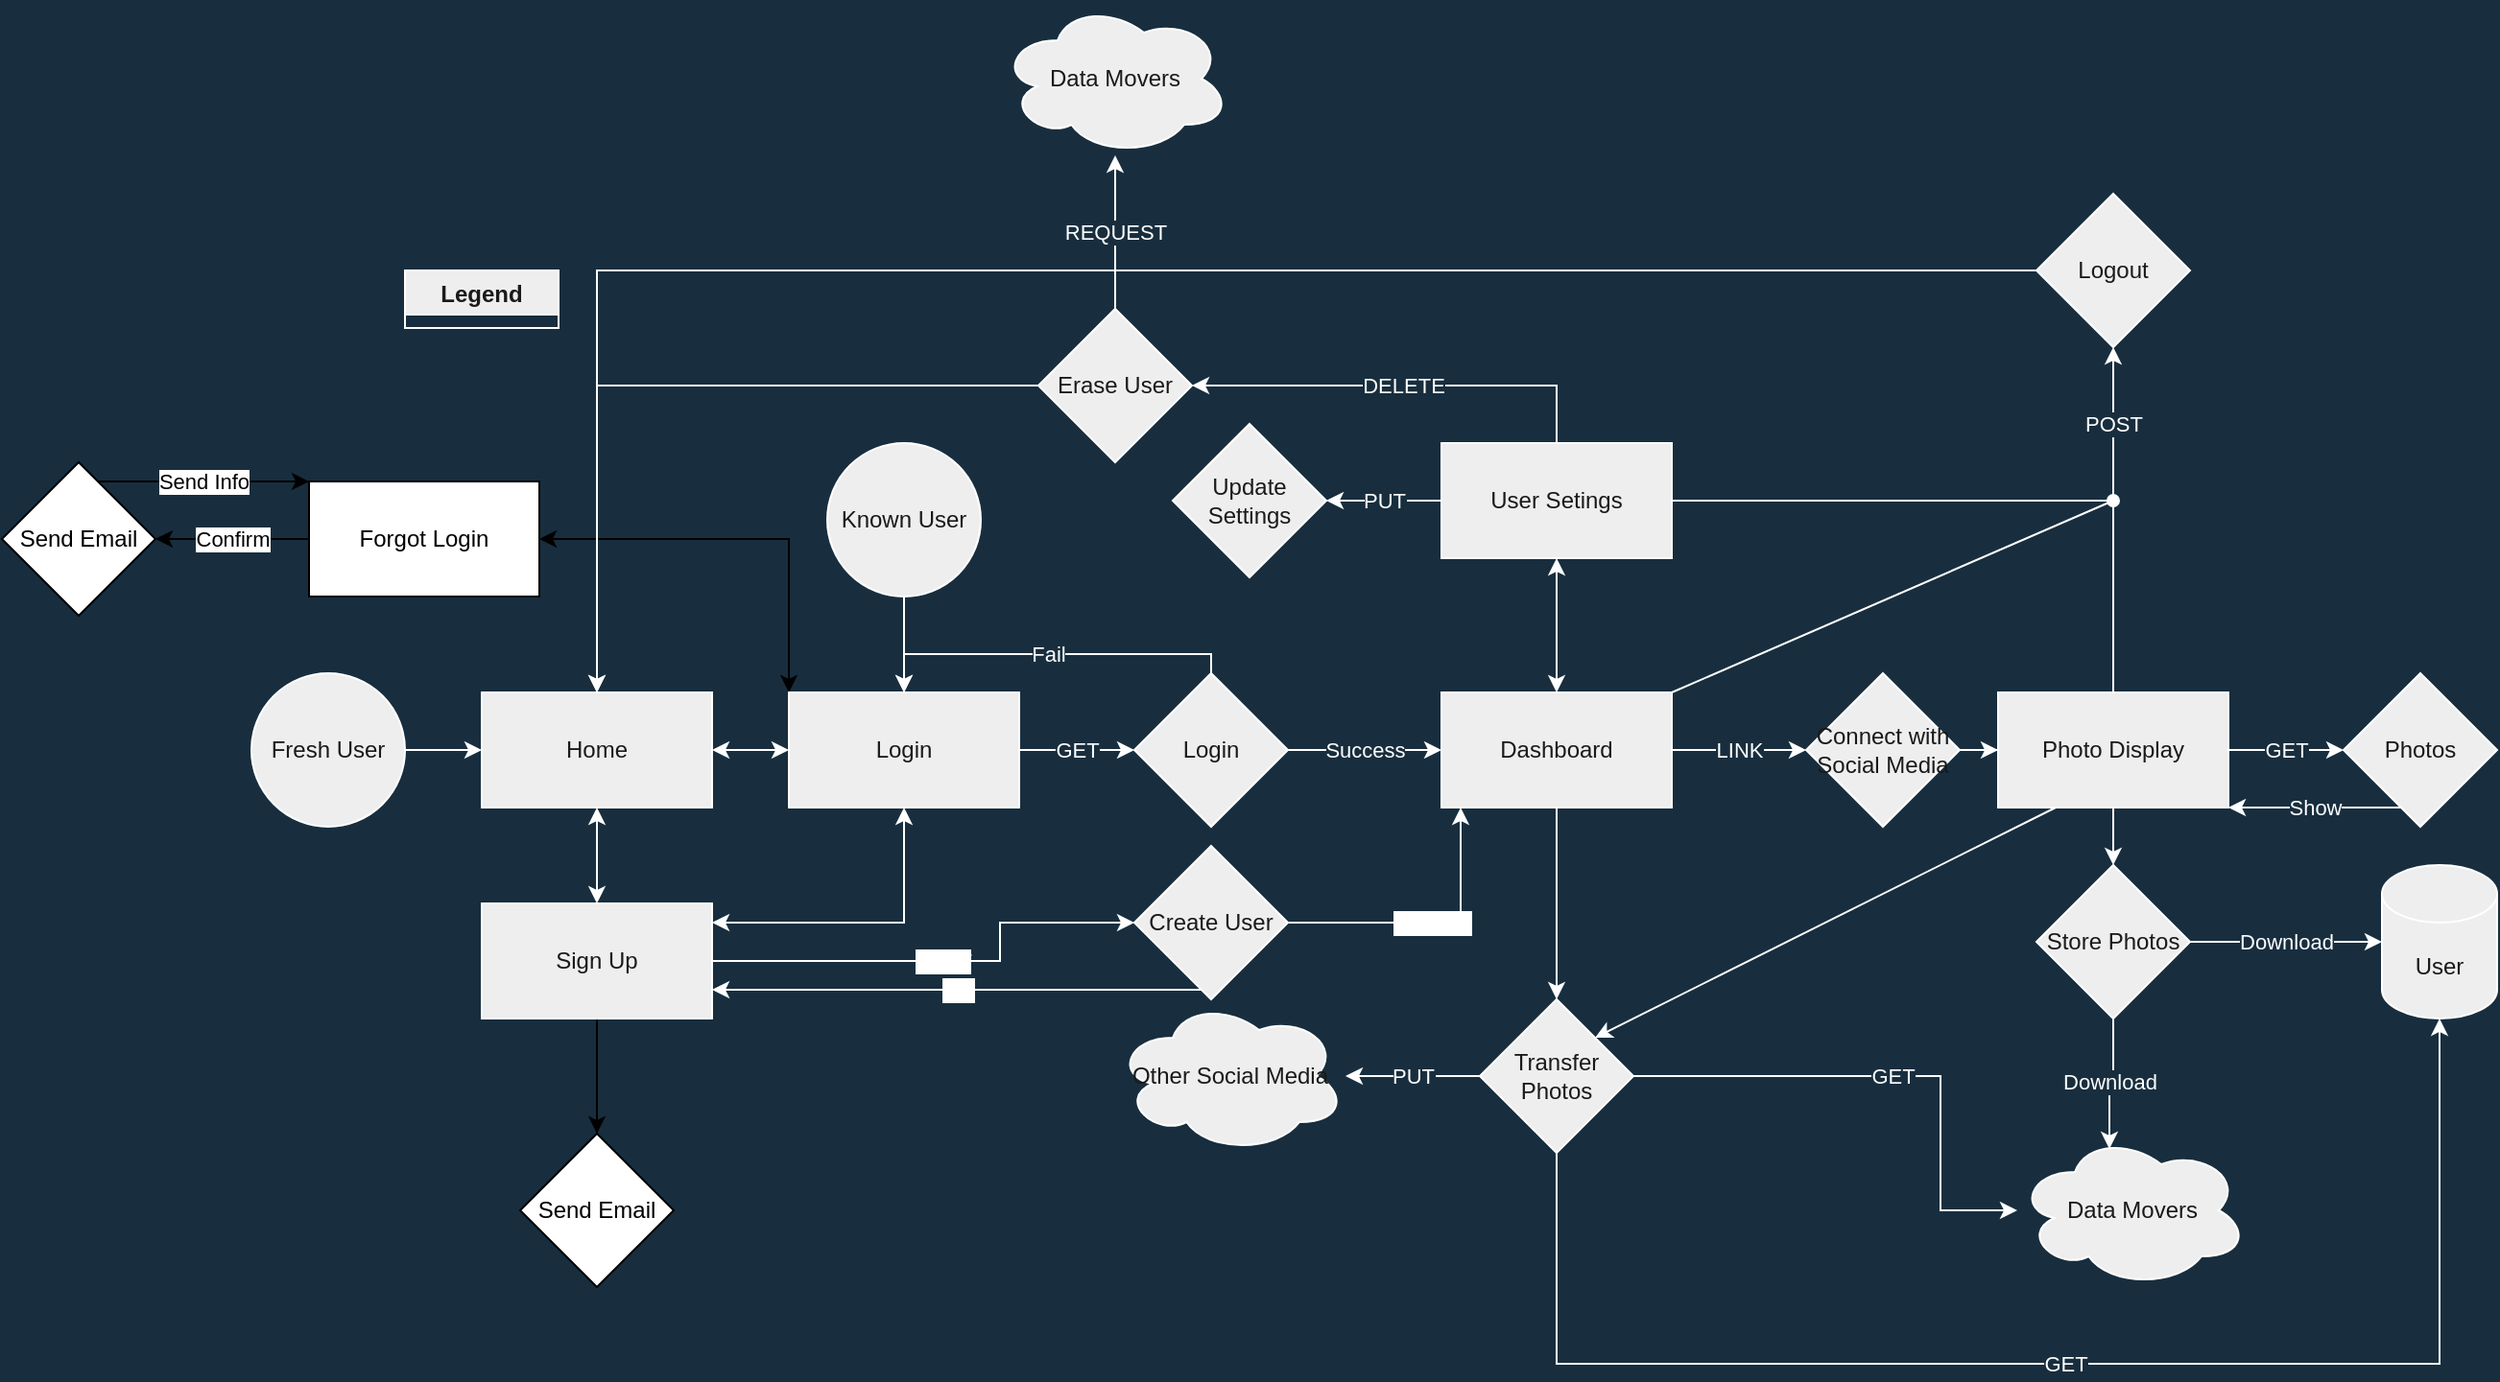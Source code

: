 <mxfile version="20.2.4" type="github">
  <diagram id="lh1zM67g_Hy6dqLlL-dk" name="Page-1">
    <mxGraphModel dx="1822" dy="1239" grid="1" gridSize="10" guides="1" tooltips="1" connect="1" arrows="1" fold="1" page="0" pageScale="1" pageWidth="1100" pageHeight="850" background="#182E3E" math="0" shadow="0">
      <root>
        <mxCell id="0" />
        <mxCell id="1" parent="0" />
        <mxCell id="sRocoR6KCOKyxxY12Ehh-2" style="edgeStyle=orthogonalEdgeStyle;rounded=0;orthogonalLoop=1;jettySize=auto;html=1;entryX=0.5;entryY=0;entryDx=0;entryDy=0;fontColor=#FFFFFF;strokeColor=#FFFFFF;endArrow=classic;endFill=1;startArrow=classic;startFill=1;" parent="1" source="9BnDRoiO5koBL8PmgJbh-1" target="sRocoR6KCOKyxxY12Ehh-1" edge="1">
          <mxGeometry relative="1" as="geometry" />
        </mxCell>
        <mxCell id="9BnDRoiO5koBL8PmgJbh-1" value="Home" style="rounded=0;whiteSpace=wrap;html=1;fillColor=#EEEEEE;strokeColor=#FFFFFF;fontColor=#1A1A1A;" parent="1" vertex="1">
          <mxGeometry x="50" y="260" width="120" height="60" as="geometry" />
        </mxCell>
        <mxCell id="5MRn0iw3YMrf1xmMsXha-25" style="edgeStyle=orthogonalEdgeStyle;rounded=0;orthogonalLoop=1;jettySize=auto;html=1;fontColor=#FFFFFF;endArrow=none;endFill=0;strokeColor=#FFFFFF;labelBackgroundColor=#182E3E;" parent="1" source="9BnDRoiO5koBL8PmgJbh-2" edge="1">
          <mxGeometry relative="1" as="geometry">
            <mxPoint x="900" y="160" as="targetPoint" />
          </mxGeometry>
        </mxCell>
        <mxCell id="5MRn0iw3YMrf1xmMsXha-66" value="GET" style="edgeStyle=orthogonalEdgeStyle;rounded=0;orthogonalLoop=1;jettySize=auto;html=1;entryX=0;entryY=0.5;entryDx=0;entryDy=0;fontColor=#FFFFFF;startArrow=none;startFill=0;endArrow=classic;endFill=1;strokeColor=#FFFFFF;labelBackgroundColor=#182E3E;" parent="1" source="9BnDRoiO5koBL8PmgJbh-2" target="9BnDRoiO5koBL8PmgJbh-9" edge="1">
          <mxGeometry relative="1" as="geometry" />
        </mxCell>
        <mxCell id="5MRn0iw3YMrf1xmMsXha-68" style="edgeStyle=orthogonalEdgeStyle;rounded=0;orthogonalLoop=1;jettySize=auto;html=1;entryX=0.5;entryY=0;entryDx=0;entryDy=0;fontColor=#FFFFFF;startArrow=none;startFill=0;endArrow=classic;endFill=1;strokeColor=#FFFFFF;labelBackgroundColor=#182E3E;" parent="1" source="9BnDRoiO5koBL8PmgJbh-2" target="5MRn0iw3YMrf1xmMsXha-37" edge="1">
          <mxGeometry relative="1" as="geometry" />
        </mxCell>
        <mxCell id="9BnDRoiO5koBL8PmgJbh-2" value="Photo Display" style="rounded=0;whiteSpace=wrap;html=1;fillColor=#EEEEEE;strokeColor=#FFFFFF;fontColor=#1A1A1A;" parent="1" vertex="1">
          <mxGeometry x="840" y="260" width="120" height="60" as="geometry" />
        </mxCell>
        <mxCell id="9BnDRoiO5koBL8PmgJbh-15" value="GET" style="edgeStyle=orthogonalEdgeStyle;rounded=0;orthogonalLoop=1;jettySize=auto;html=1;entryX=0;entryY=0.5;entryDx=0;entryDy=0;labelBackgroundColor=#182E3E;strokeColor=#FFFFFF;fontColor=#FFFFFF;" parent="1" source="9BnDRoiO5koBL8PmgJbh-3" target="9BnDRoiO5koBL8PmgJbh-8" edge="1">
          <mxGeometry relative="1" as="geometry" />
        </mxCell>
        <mxCell id="WNoz3eUofTTveRkiIzlt-5" style="edgeStyle=orthogonalEdgeStyle;rounded=0;orthogonalLoop=1;jettySize=auto;html=1;entryX=1;entryY=0.5;entryDx=0;entryDy=0;startArrow=classic;startFill=1;" edge="1" parent="1" source="9BnDRoiO5koBL8PmgJbh-3" target="WNoz3eUofTTveRkiIzlt-4">
          <mxGeometry relative="1" as="geometry">
            <Array as="points">
              <mxPoint x="210" y="180" />
            </Array>
          </mxGeometry>
        </mxCell>
        <mxCell id="9BnDRoiO5koBL8PmgJbh-3" value="Login" style="rounded=0;whiteSpace=wrap;html=1;fillColor=#EEEEEE;strokeColor=#FFFFFF;fontColor=#1A1A1A;" parent="1" vertex="1">
          <mxGeometry x="210" y="260" width="120" height="60" as="geometry" />
        </mxCell>
        <mxCell id="5MRn0iw3YMrf1xmMsXha-23" style="edgeStyle=orthogonalEdgeStyle;rounded=0;orthogonalLoop=1;jettySize=auto;html=1;fontColor=#FFFFFF;strokeColor=#FFFFFF;endArrow=none;endFill=0;labelBackgroundColor=#182E3E;" parent="1" source="9BnDRoiO5koBL8PmgJbh-4" edge="1">
          <mxGeometry relative="1" as="geometry">
            <mxPoint x="900" y="160" as="targetPoint" />
          </mxGeometry>
        </mxCell>
        <mxCell id="5MRn0iw3YMrf1xmMsXha-36" value="PUT" style="edgeStyle=orthogonalEdgeStyle;rounded=0;orthogonalLoop=1;jettySize=auto;html=1;entryX=1;entryY=0.5;entryDx=0;entryDy=0;fontColor=#FFFFFF;startArrow=none;startFill=0;endArrow=classic;endFill=1;strokeColor=#FFFFFF;labelBackgroundColor=#182E3E;" parent="1" source="9BnDRoiO5koBL8PmgJbh-4" target="5MRn0iw3YMrf1xmMsXha-35" edge="1">
          <mxGeometry relative="1" as="geometry" />
        </mxCell>
        <mxCell id="5MRn0iw3YMrf1xmMsXha-53" value="DELETE" style="edgeStyle=orthogonalEdgeStyle;rounded=0;orthogonalLoop=1;jettySize=auto;html=1;entryX=1;entryY=0.5;entryDx=0;entryDy=0;fontColor=#FFFFFF;startArrow=none;startFill=0;endArrow=classic;endFill=1;strokeColor=#FFFFFF;labelBackgroundColor=#182E3E;" parent="1" source="9BnDRoiO5koBL8PmgJbh-4" target="5MRn0iw3YMrf1xmMsXha-52" edge="1">
          <mxGeometry relative="1" as="geometry">
            <Array as="points">
              <mxPoint x="610" y="100" />
            </Array>
          </mxGeometry>
        </mxCell>
        <mxCell id="9BnDRoiO5koBL8PmgJbh-4" value="User Setings" style="rounded=0;whiteSpace=wrap;html=1;fillColor=#EEEEEE;strokeColor=#FFFFFF;fontColor=#1A1A1A;" parent="1" vertex="1">
          <mxGeometry x="550" y="130" width="120" height="60" as="geometry" />
        </mxCell>
        <mxCell id="5MRn0iw3YMrf1xmMsXha-62" value="LINK" style="edgeStyle=orthogonalEdgeStyle;rounded=0;orthogonalLoop=1;jettySize=auto;html=1;fontColor=#FFFFFF;startArrow=none;startFill=0;endArrow=classic;endFill=1;strokeColor=#FFFFFF;labelBackgroundColor=#182E3E;" parent="1" source="9BnDRoiO5koBL8PmgJbh-5" target="5MRn0iw3YMrf1xmMsXha-57" edge="1">
          <mxGeometry relative="1" as="geometry" />
        </mxCell>
        <mxCell id="5MRn0iw3YMrf1xmMsXha-69" style="edgeStyle=orthogonalEdgeStyle;rounded=0;orthogonalLoop=1;jettySize=auto;html=1;entryX=0.5;entryY=0;entryDx=0;entryDy=0;fontColor=#FFFFFF;startArrow=none;startFill=0;endArrow=classic;endFill=1;strokeColor=#FFFFFF;labelBackgroundColor=#182E3E;" parent="1" source="9BnDRoiO5koBL8PmgJbh-5" target="5MRn0iw3YMrf1xmMsXha-48" edge="1">
          <mxGeometry relative="1" as="geometry" />
        </mxCell>
        <mxCell id="9BnDRoiO5koBL8PmgJbh-5" value="Dashboard" style="rounded=0;whiteSpace=wrap;html=1;fillColor=#EEEEEE;strokeColor=#FFFFFF;fontColor=#1A1A1A;" parent="1" vertex="1">
          <mxGeometry x="550" y="260" width="120" height="60" as="geometry" />
        </mxCell>
        <mxCell id="9BnDRoiO5koBL8PmgJbh-27" style="edgeStyle=orthogonalEdgeStyle;rounded=0;orthogonalLoop=1;jettySize=auto;html=1;entryX=0.5;entryY=0;entryDx=0;entryDy=0;labelBackgroundColor=#182E3E;strokeColor=#FFFFFF;fontColor=#FFFFFF;" parent="1" source="9BnDRoiO5koBL8PmgJbh-7" target="9BnDRoiO5koBL8PmgJbh-1" edge="1">
          <mxGeometry relative="1" as="geometry">
            <Array as="points">
              <mxPoint x="890" y="40" />
              <mxPoint x="110" y="40" />
            </Array>
          </mxGeometry>
        </mxCell>
        <mxCell id="9BnDRoiO5koBL8PmgJbh-7" value="Logout" style="rhombus;whiteSpace=wrap;html=1;fillColor=#EEEEEE;strokeColor=#FFFFFF;fontColor=#1A1A1A;" parent="1" vertex="1">
          <mxGeometry x="860" width="80" height="80" as="geometry" />
        </mxCell>
        <mxCell id="5MRn0iw3YMrf1xmMsXha-9" value="Success" style="edgeStyle=orthogonalEdgeStyle;rounded=0;orthogonalLoop=1;jettySize=auto;html=1;entryX=0;entryY=0.5;entryDx=0;entryDy=0;fontColor=#FFFFFF;strokeColor=#FFFFFF;labelBackgroundColor=#182E3E;" parent="1" source="9BnDRoiO5koBL8PmgJbh-8" target="9BnDRoiO5koBL8PmgJbh-5" edge="1">
          <mxGeometry relative="1" as="geometry" />
        </mxCell>
        <mxCell id="5MRn0iw3YMrf1xmMsXha-11" value="Fail" style="edgeStyle=orthogonalEdgeStyle;rounded=0;orthogonalLoop=1;jettySize=auto;html=1;entryX=0.5;entryY=0;entryDx=0;entryDy=0;fontColor=#FFFFFF;strokeColor=#FFFFFF;labelBackgroundColor=#182E3E;" parent="1" source="9BnDRoiO5koBL8PmgJbh-8" target="9BnDRoiO5koBL8PmgJbh-3" edge="1">
          <mxGeometry relative="1" as="geometry">
            <Array as="points">
              <mxPoint x="370" y="240" />
              <mxPoint x="70" y="240" />
            </Array>
          </mxGeometry>
        </mxCell>
        <mxCell id="9BnDRoiO5koBL8PmgJbh-8" value="Login" style="rhombus;whiteSpace=wrap;html=1;fillColor=#EEEEEE;strokeColor=#FFFFFF;fontColor=#1A1A1A;" parent="1" vertex="1">
          <mxGeometry x="390" y="250" width="80" height="80" as="geometry" />
        </mxCell>
        <mxCell id="5MRn0iw3YMrf1xmMsXha-67" value="Show" style="edgeStyle=orthogonalEdgeStyle;rounded=0;orthogonalLoop=1;jettySize=auto;html=1;entryX=1;entryY=1;entryDx=0;entryDy=0;fontColor=#FFFFFF;startArrow=none;startFill=0;endArrow=classic;endFill=1;strokeColor=#FFFFFF;labelBackgroundColor=#182E3E;" parent="1" source="9BnDRoiO5koBL8PmgJbh-9" target="9BnDRoiO5koBL8PmgJbh-2" edge="1">
          <mxGeometry relative="1" as="geometry">
            <Array as="points">
              <mxPoint x="980" y="320" />
              <mxPoint x="980" y="320" />
            </Array>
          </mxGeometry>
        </mxCell>
        <mxCell id="9BnDRoiO5koBL8PmgJbh-9" value="Photos" style="rhombus;whiteSpace=wrap;html=1;fillColor=#EEEEEE;strokeColor=#FFFFFF;fontColor=#1A1A1A;" parent="1" vertex="1">
          <mxGeometry x="1020" y="250" width="80" height="80" as="geometry" />
        </mxCell>
        <mxCell id="9BnDRoiO5koBL8PmgJbh-22" value="" style="endArrow=classic;startArrow=classic;html=1;rounded=0;entryX=0.5;entryY=1;entryDx=0;entryDy=0;exitX=0.5;exitY=0;exitDx=0;exitDy=0;labelBackgroundColor=#182E3E;strokeColor=#FFFFFF;fontColor=#FFFFFF;" parent="1" source="9BnDRoiO5koBL8PmgJbh-5" target="9BnDRoiO5koBL8PmgJbh-4" edge="1">
          <mxGeometry width="50" height="50" relative="1" as="geometry">
            <mxPoint x="450" y="230" as="sourcePoint" />
            <mxPoint x="500" y="180" as="targetPoint" />
          </mxGeometry>
        </mxCell>
        <mxCell id="9BnDRoiO5koBL8PmgJbh-28" value="" style="endArrow=classic;startArrow=classic;html=1;rounded=0;entryX=0;entryY=0.5;entryDx=0;entryDy=0;exitX=1;exitY=0.5;exitDx=0;exitDy=0;labelBackgroundColor=#182E3E;strokeColor=#FFFFFF;fontColor=#FFFFFF;" parent="1" source="9BnDRoiO5koBL8PmgJbh-1" target="9BnDRoiO5koBL8PmgJbh-3" edge="1">
          <mxGeometry width="50" height="50" relative="1" as="geometry">
            <mxPoint x="220" y="400" as="sourcePoint" />
            <mxPoint x="270" y="350" as="targetPoint" />
          </mxGeometry>
        </mxCell>
        <mxCell id="5MRn0iw3YMrf1xmMsXha-13" style="edgeStyle=orthogonalEdgeStyle;rounded=0;orthogonalLoop=1;jettySize=auto;html=1;entryX=0;entryY=0.5;entryDx=0;entryDy=0;fontColor=#FFFFFF;strokeColor=#FFFFFF;labelBackgroundColor=#182E3E;" parent="1" source="9BnDRoiO5koBL8PmgJbh-29" target="9BnDRoiO5koBL8PmgJbh-1" edge="1">
          <mxGeometry relative="1" as="geometry" />
        </mxCell>
        <mxCell id="9BnDRoiO5koBL8PmgJbh-29" value="Fresh User" style="ellipse;whiteSpace=wrap;html=1;aspect=fixed;fillColor=#EEEEEE;strokeColor=#FFFFFF;fontColor=#1A1A1A;" parent="1" vertex="1">
          <mxGeometry x="-70" y="250" width="80" height="80" as="geometry" />
        </mxCell>
        <mxCell id="5MRn0iw3YMrf1xmMsXha-16" style="edgeStyle=orthogonalEdgeStyle;rounded=0;orthogonalLoop=1;jettySize=auto;html=1;fontColor=#FFFFFF;strokeColor=#FFFFFF;labelBackgroundColor=#182E3E;" parent="1" source="5MRn0iw3YMrf1xmMsXha-14" target="9BnDRoiO5koBL8PmgJbh-3" edge="1">
          <mxGeometry relative="1" as="geometry" />
        </mxCell>
        <mxCell id="5MRn0iw3YMrf1xmMsXha-14" value="Known User" style="ellipse;whiteSpace=wrap;html=1;aspect=fixed;fontColor=#1A1A1A;strokeColor=#FFFFFF;fillColor=#EEEEEE;" parent="1" vertex="1">
          <mxGeometry x="230" y="130" width="80" height="80" as="geometry" />
        </mxCell>
        <mxCell id="5MRn0iw3YMrf1xmMsXha-19" value="POST" style="endArrow=classic;html=1;rounded=0;fontColor=#FFFFFF;strokeColor=#FFFFFF;entryX=0.5;entryY=1;entryDx=0;entryDy=0;startArrow=oval;startFill=1;labelBackgroundColor=#182E3E;" parent="1" target="9BnDRoiO5koBL8PmgJbh-7" edge="1">
          <mxGeometry width="50" height="50" relative="1" as="geometry">
            <mxPoint x="900" y="160" as="sourcePoint" />
            <mxPoint x="915" y="140" as="targetPoint" />
          </mxGeometry>
        </mxCell>
        <mxCell id="5MRn0iw3YMrf1xmMsXha-27" value="" style="endArrow=none;html=1;rounded=0;fontColor=#FFFFFF;strokeColor=#FFFFFF;exitX=1;exitY=0;exitDx=0;exitDy=0;endFill=0;labelBackgroundColor=#182E3E;" parent="1" source="9BnDRoiO5koBL8PmgJbh-5" edge="1">
          <mxGeometry width="50" height="50" relative="1" as="geometry">
            <mxPoint x="680" y="260" as="sourcePoint" />
            <mxPoint x="900" y="160" as="targetPoint" />
          </mxGeometry>
        </mxCell>
        <mxCell id="5MRn0iw3YMrf1xmMsXha-32" value="Legend" style="swimlane;fontColor=#1A1A1A;strokeColor=#FFFFFF;fillColor=#EEEEEE;" parent="1" vertex="1" collapsed="1">
          <mxGeometry x="10" y="40" width="80" height="30" as="geometry">
            <mxRectangle x="-190" y="-100" width="250" height="280" as="alternateBounds" />
          </mxGeometry>
        </mxCell>
        <mxCell id="5MRn0iw3YMrf1xmMsXha-28" value="Start Point" style="ellipse;whiteSpace=wrap;html=1;aspect=fixed;fontColor=#1A1A1A;strokeColor=#FFFFFF;fillColor=#EEEEEE;" parent="5MRn0iw3YMrf1xmMsXha-32" vertex="1">
          <mxGeometry x="30" y="30" width="80" height="80" as="geometry" />
        </mxCell>
        <mxCell id="5MRn0iw3YMrf1xmMsXha-30" value="Function" style="rhombus;whiteSpace=wrap;html=1;fontColor=#1A1A1A;strokeColor=#FFFFFF;fillColor=#EEEEEE;" parent="5MRn0iw3YMrf1xmMsXha-32" vertex="1">
          <mxGeometry x="30" y="190" width="80" height="80" as="geometry" />
        </mxCell>
        <mxCell id="5MRn0iw3YMrf1xmMsXha-29" value="Page" style="rounded=0;whiteSpace=wrap;html=1;fontColor=#1A1A1A;strokeColor=#FFFFFF;fillColor=#EEEEEE;" parent="5MRn0iw3YMrf1xmMsXha-32" vertex="1">
          <mxGeometry x="10" y="120" width="120" height="60" as="geometry" />
        </mxCell>
        <mxCell id="5MRn0iw3YMrf1xmMsXha-70" value="Solid Storage" style="shape=cylinder3;whiteSpace=wrap;html=1;boundedLbl=1;backgroundOutline=1;size=15;fontColor=#1A1A1A;strokeColor=#FFFFFF;fillColor=#EEEEEE;" parent="5MRn0iw3YMrf1xmMsXha-32" vertex="1">
          <mxGeometry x="150" y="30" width="60" height="80" as="geometry" />
        </mxCell>
        <mxCell id="5MRn0iw3YMrf1xmMsXha-71" value="Cloud Database" style="ellipse;shape=cloud;whiteSpace=wrap;html=1;fontColor=#1A1A1A;strokeColor=#FFFFFF;fillColor=#EEEEEE;" parent="5MRn0iw3YMrf1xmMsXha-32" vertex="1">
          <mxGeometry x="120" y="190" width="120" height="80" as="geometry" />
        </mxCell>
        <mxCell id="5MRn0iw3YMrf1xmMsXha-35" value="Update Settings" style="rhombus;whiteSpace=wrap;html=1;fontColor=#1A1A1A;strokeColor=#FFFFFF;fillColor=#EEEEEE;" parent="1" vertex="1">
          <mxGeometry x="410" y="120" width="80" height="80" as="geometry" />
        </mxCell>
        <mxCell id="5MRn0iw3YMrf1xmMsXha-75" value="Download" style="edgeStyle=orthogonalEdgeStyle;rounded=0;orthogonalLoop=1;jettySize=auto;html=1;entryX=0;entryY=0.5;entryDx=0;entryDy=0;entryPerimeter=0;fontColor=#FFFFFF;startArrow=none;startFill=0;endArrow=classic;endFill=1;strokeColor=#FFFFFF;labelBackgroundColor=#182E3E;" parent="1" source="5MRn0iw3YMrf1xmMsXha-37" target="5MRn0iw3YMrf1xmMsXha-74" edge="1">
          <mxGeometry relative="1" as="geometry" />
        </mxCell>
        <mxCell id="5MRn0iw3YMrf1xmMsXha-82" value="Download" style="edgeStyle=orthogonalEdgeStyle;rounded=0;orthogonalLoop=1;jettySize=auto;html=1;entryX=0.4;entryY=0.1;entryDx=0;entryDy=0;entryPerimeter=0;fontColor=#FFFFFF;startArrow=none;startFill=0;endArrow=classic;endFill=1;strokeColor=#FFFFFF;labelBackgroundColor=#182E3E;" parent="1" source="5MRn0iw3YMrf1xmMsXha-37" target="5MRn0iw3YMrf1xmMsXha-76" edge="1">
          <mxGeometry relative="1" as="geometry" />
        </mxCell>
        <mxCell id="5MRn0iw3YMrf1xmMsXha-37" value="Store Photos" style="rhombus;whiteSpace=wrap;html=1;fontColor=#1A1A1A;strokeColor=#FFFFFF;fillColor=#EEEEEE;" parent="1" vertex="1">
          <mxGeometry x="860" y="350" width="80" height="80" as="geometry" />
        </mxCell>
        <mxCell id="5MRn0iw3YMrf1xmMsXha-85" value="GET" style="edgeStyle=orthogonalEdgeStyle;rounded=0;orthogonalLoop=1;jettySize=auto;html=1;fontColor=#FFFFFF;startArrow=none;startFill=0;endArrow=classic;endFill=1;strokeColor=#FFFFFF;labelBackgroundColor=#182E3E;" parent="1" source="5MRn0iw3YMrf1xmMsXha-48" target="5MRn0iw3YMrf1xmMsXha-76" edge="1">
          <mxGeometry relative="1" as="geometry">
            <Array as="points">
              <mxPoint x="810" y="460" />
              <mxPoint x="810" y="530" />
            </Array>
          </mxGeometry>
        </mxCell>
        <mxCell id="5MRn0iw3YMrf1xmMsXha-86" value="PUT" style="edgeStyle=orthogonalEdgeStyle;rounded=0;orthogonalLoop=1;jettySize=auto;html=1;fontColor=#FFFFFF;startArrow=none;startFill=0;endArrow=classic;endFill=1;strokeColor=#FFFFFF;labelBackgroundColor=#182E3E;" parent="1" source="5MRn0iw3YMrf1xmMsXha-48" target="5MRn0iw3YMrf1xmMsXha-84" edge="1">
          <mxGeometry relative="1" as="geometry" />
        </mxCell>
        <mxCell id="5MRn0iw3YMrf1xmMsXha-88" value="GET" style="edgeStyle=orthogonalEdgeStyle;rounded=0;orthogonalLoop=1;jettySize=auto;html=1;entryX=0.5;entryY=1;entryDx=0;entryDy=0;entryPerimeter=0;fontColor=#FFFFFF;startArrow=none;startFill=0;endArrow=classic;endFill=1;strokeColor=#FFFFFF;labelBackgroundColor=#182E3E;" parent="1" source="5MRn0iw3YMrf1xmMsXha-48" target="5MRn0iw3YMrf1xmMsXha-74" edge="1">
          <mxGeometry relative="1" as="geometry">
            <Array as="points">
              <mxPoint x="610" y="610" />
              <mxPoint x="1070" y="610" />
            </Array>
          </mxGeometry>
        </mxCell>
        <mxCell id="5MRn0iw3YMrf1xmMsXha-48" value="Transfer Photos" style="rhombus;whiteSpace=wrap;html=1;fontColor=#1A1A1A;strokeColor=#FFFFFF;fillColor=#EEEEEE;" parent="1" vertex="1">
          <mxGeometry x="570" y="420" width="80" height="80" as="geometry" />
        </mxCell>
        <mxCell id="5MRn0iw3YMrf1xmMsXha-55" style="edgeStyle=orthogonalEdgeStyle;rounded=0;orthogonalLoop=1;jettySize=auto;html=1;entryX=0.5;entryY=0;entryDx=0;entryDy=0;fontColor=#FFFFFF;startArrow=none;startFill=0;endArrow=classic;endFill=1;strokeColor=#FFFFFF;labelBackgroundColor=#182E3E;" parent="1" source="5MRn0iw3YMrf1xmMsXha-52" target="9BnDRoiO5koBL8PmgJbh-1" edge="1">
          <mxGeometry relative="1" as="geometry" />
        </mxCell>
        <mxCell id="5MRn0iw3YMrf1xmMsXha-73" value="REQUEST" style="edgeStyle=orthogonalEdgeStyle;rounded=0;orthogonalLoop=1;jettySize=auto;html=1;fontColor=#FFFFFF;startArrow=none;startFill=0;endArrow=classic;endFill=1;strokeColor=#FFFFFF;labelBackgroundColor=#182E3E;" parent="1" source="5MRn0iw3YMrf1xmMsXha-52" target="5MRn0iw3YMrf1xmMsXha-72" edge="1">
          <mxGeometry relative="1" as="geometry" />
        </mxCell>
        <mxCell id="5MRn0iw3YMrf1xmMsXha-52" value="Erase User" style="rhombus;whiteSpace=wrap;html=1;fontColor=#1A1A1A;strokeColor=#FFFFFF;fillColor=#EEEEEE;" parent="1" vertex="1">
          <mxGeometry x="340" y="60" width="80" height="80" as="geometry" />
        </mxCell>
        <mxCell id="5MRn0iw3YMrf1xmMsXha-63" style="edgeStyle=orthogonalEdgeStyle;rounded=0;orthogonalLoop=1;jettySize=auto;html=1;fontColor=#FFFFFF;startArrow=none;startFill=0;endArrow=classic;endFill=1;strokeColor=#FFFFFF;labelBackgroundColor=#182E3E;" parent="1" source="5MRn0iw3YMrf1xmMsXha-57" target="9BnDRoiO5koBL8PmgJbh-2" edge="1">
          <mxGeometry relative="1" as="geometry" />
        </mxCell>
        <mxCell id="5MRn0iw3YMrf1xmMsXha-57" value="Connect with Social Media" style="rhombus;whiteSpace=wrap;html=1;fontColor=#1A1A1A;strokeColor=#FFFFFF;fillColor=#EEEEEE;" parent="1" vertex="1">
          <mxGeometry x="740" y="250" width="80" height="80" as="geometry" />
        </mxCell>
        <mxCell id="5MRn0iw3YMrf1xmMsXha-72" value="Data Movers" style="ellipse;shape=cloud;whiteSpace=wrap;html=1;fontColor=#1A1A1A;strokeColor=#FFFFFF;fillColor=#EEEEEE;" parent="1" vertex="1">
          <mxGeometry x="320" y="-100" width="120" height="80" as="geometry" />
        </mxCell>
        <mxCell id="5MRn0iw3YMrf1xmMsXha-74" value="User" style="shape=cylinder3;whiteSpace=wrap;html=1;boundedLbl=1;backgroundOutline=1;size=15;fontColor=#1A1A1A;strokeColor=#FFFFFF;fillColor=#EEEEEE;" parent="1" vertex="1">
          <mxGeometry x="1040" y="350" width="60" height="80" as="geometry" />
        </mxCell>
        <mxCell id="5MRn0iw3YMrf1xmMsXha-76" value="Data Movers" style="ellipse;shape=cloud;whiteSpace=wrap;html=1;fontColor=#1A1A1A;strokeColor=#FFFFFF;fillColor=#EEEEEE;" parent="1" vertex="1">
          <mxGeometry x="850" y="490" width="120" height="80" as="geometry" />
        </mxCell>
        <mxCell id="5MRn0iw3YMrf1xmMsXha-84" value="Other Social Media" style="ellipse;shape=cloud;whiteSpace=wrap;html=1;fontColor=#1A1A1A;strokeColor=#FFFFFF;fillColor=#EEEEEE;" parent="1" vertex="1">
          <mxGeometry x="380" y="420" width="120" height="80" as="geometry" />
        </mxCell>
        <mxCell id="5MRn0iw3YMrf1xmMsXha-87" value="" style="endArrow=classic;html=1;rounded=0;fontColor=#FFFFFF;strokeColor=#FFFFFF;entryX=1;entryY=0;entryDx=0;entryDy=0;exitX=0.25;exitY=1;exitDx=0;exitDy=0;labelBackgroundColor=#182E3E;" parent="1" source="9BnDRoiO5koBL8PmgJbh-2" target="5MRn0iw3YMrf1xmMsXha-48" edge="1">
          <mxGeometry width="50" height="50" relative="1" as="geometry">
            <mxPoint x="710" y="430" as="sourcePoint" />
            <mxPoint x="760" y="380" as="targetPoint" />
          </mxGeometry>
        </mxCell>
        <mxCell id="sRocoR6KCOKyxxY12Ehh-3" style="edgeStyle=orthogonalEdgeStyle;rounded=0;orthogonalLoop=1;jettySize=auto;html=1;fontColor=#FFFFFF;strokeColor=#FFFFFF;entryX=0.5;entryY=1;entryDx=0;entryDy=0;startArrow=classic;startFill=1;" parent="1" source="sRocoR6KCOKyxxY12Ehh-1" target="9BnDRoiO5koBL8PmgJbh-3" edge="1">
          <mxGeometry relative="1" as="geometry">
            <mxPoint x="270" y="330" as="targetPoint" />
            <Array as="points">
              <mxPoint x="270" y="380" />
            </Array>
          </mxGeometry>
        </mxCell>
        <mxCell id="sRocoR6KCOKyxxY12Ehh-4" value="POST" style="edgeStyle=orthogonalEdgeStyle;rounded=0;orthogonalLoop=1;jettySize=auto;html=1;fontColor=#FFFFFF;strokeColor=#FFFFFF;entryX=0;entryY=0.5;entryDx=0;entryDy=0;" parent="1" source="sRocoR6KCOKyxxY12Ehh-1" target="sRocoR6KCOKyxxY12Ehh-5" edge="1">
          <mxGeometry relative="1" as="geometry">
            <mxPoint x="370" y="400" as="targetPoint" />
            <Array as="points">
              <mxPoint x="320" y="400" />
              <mxPoint x="320" y="380" />
            </Array>
          </mxGeometry>
        </mxCell>
        <mxCell id="WNoz3eUofTTveRkiIzlt-2" style="edgeStyle=orthogonalEdgeStyle;rounded=0;orthogonalLoop=1;jettySize=auto;html=1;" edge="1" parent="1" source="sRocoR6KCOKyxxY12Ehh-1" target="WNoz3eUofTTveRkiIzlt-1">
          <mxGeometry relative="1" as="geometry" />
        </mxCell>
        <mxCell id="sRocoR6KCOKyxxY12Ehh-1" value="Sign Up" style="rounded=0;whiteSpace=wrap;html=1;fillColor=#EEEEEE;strokeColor=#FFFFFF;fontColor=#1A1A1A;" parent="1" vertex="1">
          <mxGeometry x="50" y="370" width="120" height="60" as="geometry" />
        </mxCell>
        <mxCell id="sRocoR6KCOKyxxY12Ehh-6" value="Success" style="edgeStyle=orthogonalEdgeStyle;rounded=0;orthogonalLoop=1;jettySize=auto;html=1;fontColor=#FFFFFF;startArrow=none;startFill=0;endArrow=classic;endFill=1;strokeColor=#FFFFFF;" parent="1" source="sRocoR6KCOKyxxY12Ehh-5" edge="1">
          <mxGeometry relative="1" as="geometry">
            <mxPoint x="560" y="320" as="targetPoint" />
            <Array as="points">
              <mxPoint x="560" y="380" />
              <mxPoint x="560" y="320" />
            </Array>
          </mxGeometry>
        </mxCell>
        <mxCell id="sRocoR6KCOKyxxY12Ehh-7" value="Fail" style="edgeStyle=orthogonalEdgeStyle;rounded=0;orthogonalLoop=1;jettySize=auto;html=1;entryX=1;entryY=0.75;entryDx=0;entryDy=0;fontColor=#FFFFFF;startArrow=none;startFill=0;endArrow=classic;endFill=1;strokeColor=#FFFFFF;" parent="1" source="sRocoR6KCOKyxxY12Ehh-5" target="sRocoR6KCOKyxxY12Ehh-1" edge="1">
          <mxGeometry relative="1" as="geometry">
            <Array as="points">
              <mxPoint x="330" y="415" />
              <mxPoint x="330" y="415" />
            </Array>
          </mxGeometry>
        </mxCell>
        <mxCell id="sRocoR6KCOKyxxY12Ehh-5" value="Create User" style="rhombus;whiteSpace=wrap;html=1;fontColor=#1A1A1A;strokeColor=#FFFFFF;fillColor=#EEEEEE;" parent="1" vertex="1">
          <mxGeometry x="390" y="340" width="80" height="80" as="geometry" />
        </mxCell>
        <mxCell id="WNoz3eUofTTveRkiIzlt-1" value="Send Email" style="rhombus;whiteSpace=wrap;html=1;" vertex="1" parent="1">
          <mxGeometry x="70" y="490" width="80" height="80" as="geometry" />
        </mxCell>
        <mxCell id="WNoz3eUofTTveRkiIzlt-7" value="Send Info" style="edgeStyle=orthogonalEdgeStyle;rounded=0;orthogonalLoop=1;jettySize=auto;html=1;entryX=0;entryY=0;entryDx=0;entryDy=0;" edge="1" parent="1" source="WNoz3eUofTTveRkiIzlt-3" target="WNoz3eUofTTveRkiIzlt-4">
          <mxGeometry relative="1" as="geometry">
            <Array as="points">
              <mxPoint x="-120" y="150" />
              <mxPoint x="-120" y="150" />
            </Array>
          </mxGeometry>
        </mxCell>
        <mxCell id="WNoz3eUofTTveRkiIzlt-3" value="Send Email" style="rhombus;whiteSpace=wrap;html=1;" vertex="1" parent="1">
          <mxGeometry x="-200" y="140" width="80" height="80" as="geometry" />
        </mxCell>
        <mxCell id="WNoz3eUofTTveRkiIzlt-6" value="Confirm" style="edgeStyle=orthogonalEdgeStyle;rounded=0;orthogonalLoop=1;jettySize=auto;html=1;entryX=1;entryY=0.5;entryDx=0;entryDy=0;" edge="1" parent="1" source="WNoz3eUofTTveRkiIzlt-4" target="WNoz3eUofTTveRkiIzlt-3">
          <mxGeometry relative="1" as="geometry" />
        </mxCell>
        <mxCell id="WNoz3eUofTTveRkiIzlt-4" value="Forgot Login" style="rounded=0;whiteSpace=wrap;html=1;" vertex="1" parent="1">
          <mxGeometry x="-40" y="150" width="120" height="60" as="geometry" />
        </mxCell>
      </root>
    </mxGraphModel>
  </diagram>
</mxfile>
